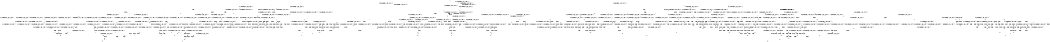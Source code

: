 digraph BCG {
size = "7, 10.5";
center = TRUE;
node [shape = circle];
0 [peripheries = 2];
0 -> 1 [label = "EX !0 !ATOMIC_EXCH_BRANCH (1, +1, TRUE, +0, 2, TRUE) !{0, 1, 2}"];
0 -> 2 [label = "EX !2 !ATOMIC_EXCH_BRANCH (1, +0, TRUE, +0, 1, TRUE) !{0, 1, 2}"];
0 -> 3 [label = "EX !1 !ATOMIC_EXCH_BRANCH (1, +0, FALSE, +0, 3, TRUE) !{0, 1, 2}"];
0 -> 4 [label = "EX !0 !ATOMIC_EXCH_BRANCH (1, +1, TRUE, +0, 2, TRUE) !{0, 1, 2}"];
1 -> 5 [label = "EX !2 !ATOMIC_EXCH_BRANCH (1, +0, TRUE, +0, 1, FALSE) !{0, 1, 2}"];
1 -> 6 [label = "EX !1 !ATOMIC_EXCH_BRANCH (1, +0, FALSE, +0, 3, FALSE) !{0, 1, 2}"];
1 -> 7 [label = "TERMINATE !0"];
2 -> 2 [label = "EX !2 !ATOMIC_EXCH_BRANCH (1, +0, TRUE, +0, 1, TRUE) !{0, 1, 2}"];
2 -> 8 [label = "EX !0 !ATOMIC_EXCH_BRANCH (1, +1, TRUE, +0, 2, TRUE) !{0, 1, 2}"];
2 -> 9 [label = "EX !1 !ATOMIC_EXCH_BRANCH (1, +0, FALSE, +0, 3, TRUE) !{0, 1, 2}"];
2 -> 10 [label = "EX !0 !ATOMIC_EXCH_BRANCH (1, +1, TRUE, +0, 2, TRUE) !{0, 1, 2}"];
3 -> 11 [label = "EX !0 !ATOMIC_EXCH_BRANCH (1, +1, TRUE, +0, 2, TRUE) !{0, 1, 2}"];
3 -> 12 [label = "EX !2 !ATOMIC_EXCH_BRANCH (1, +0, TRUE, +0, 1, TRUE) !{0, 1, 2}"];
3 -> 13 [label = "TERMINATE !1"];
3 -> 14 [label = "EX !0 !ATOMIC_EXCH_BRANCH (1, +1, TRUE, +0, 2, TRUE) !{0, 1, 2}"];
4 -> 15 [label = "EX !1 !ATOMIC_EXCH_BRANCH (1, +0, FALSE, +0, 3, FALSE) !{0, 1, 2}"];
4 -> 16 [label = "EX !2 !ATOMIC_EXCH_BRANCH (1, +0, TRUE, +0, 1, FALSE) !{0, 1, 2}"];
4 -> 17 [label = "EX !1 !ATOMIC_EXCH_BRANCH (1, +0, FALSE, +0, 3, FALSE) !{0, 1, 2}"];
4 -> 18 [label = "TERMINATE !0"];
5 -> 19 [label = "EX !1 !ATOMIC_EXCH_BRANCH (1, +0, FALSE, +0, 3, TRUE) !{0, 1, 2}"];
5 -> 20 [label = "TERMINATE !0"];
5 -> 21 [label = "TERMINATE !2"];
6 -> 22 [label = "EX !1 !ATOMIC_EXCH_BRANCH (1, +1, TRUE, +1, 1, TRUE) !{0, 1, 2}"];
6 -> 23 [label = "EX !2 !ATOMIC_EXCH_BRANCH (1, +0, TRUE, +0, 1, FALSE) !{0, 1, 2}"];
6 -> 24 [label = "TERMINATE !0"];
7 -> 25 [label = "EX !2 !ATOMIC_EXCH_BRANCH (1, +0, TRUE, +0, 1, FALSE) !{1, 2}"];
7 -> 26 [label = "EX !1 !ATOMIC_EXCH_BRANCH (1, +0, FALSE, +0, 3, FALSE) !{1, 2}"];
7 -> 27 [label = "EX !1 !ATOMIC_EXCH_BRANCH (1, +0, FALSE, +0, 3, FALSE) !{1, 2}"];
8 -> 5 [label = "EX !2 !ATOMIC_EXCH_BRANCH (1, +0, TRUE, +0, 1, FALSE) !{0, 1, 2}"];
8 -> 28 [label = "EX !1 !ATOMIC_EXCH_BRANCH (1, +0, FALSE, +0, 3, FALSE) !{0, 1, 2}"];
8 -> 29 [label = "TERMINATE !0"];
9 -> 12 [label = "EX !2 !ATOMIC_EXCH_BRANCH (1, +0, TRUE, +0, 1, TRUE) !{0, 1, 2}"];
9 -> 30 [label = "EX !0 !ATOMIC_EXCH_BRANCH (1, +1, TRUE, +0, 2, TRUE) !{0, 1, 2}"];
9 -> 31 [label = "TERMINATE !1"];
9 -> 32 [label = "EX !0 !ATOMIC_EXCH_BRANCH (1, +1, TRUE, +0, 2, TRUE) !{0, 1, 2}"];
10 -> 33 [label = "EX !1 !ATOMIC_EXCH_BRANCH (1, +0, FALSE, +0, 3, FALSE) !{0, 1, 2}"];
10 -> 16 [label = "EX !2 !ATOMIC_EXCH_BRANCH (1, +0, TRUE, +0, 1, FALSE) !{0, 1, 2}"];
10 -> 34 [label = "EX !1 !ATOMIC_EXCH_BRANCH (1, +0, FALSE, +0, 3, FALSE) !{0, 1, 2}"];
10 -> 35 [label = "TERMINATE !0"];
11 -> 36 [label = "EX !2 !ATOMIC_EXCH_BRANCH (1, +0, TRUE, +0, 1, FALSE) !{0, 1, 2}"];
11 -> 37 [label = "TERMINATE !0"];
11 -> 38 [label = "TERMINATE !1"];
12 -> 12 [label = "EX !2 !ATOMIC_EXCH_BRANCH (1, +0, TRUE, +0, 1, TRUE) !{0, 1, 2}"];
12 -> 30 [label = "EX !0 !ATOMIC_EXCH_BRANCH (1, +1, TRUE, +0, 2, TRUE) !{0, 1, 2}"];
12 -> 31 [label = "TERMINATE !1"];
12 -> 32 [label = "EX !0 !ATOMIC_EXCH_BRANCH (1, +1, TRUE, +0, 2, TRUE) !{0, 1, 2}"];
13 -> 39 [label = "EX !0 !ATOMIC_EXCH_BRANCH (1, +1, TRUE, +0, 2, TRUE) !{0, 2}"];
13 -> 40 [label = "EX !2 !ATOMIC_EXCH_BRANCH (1, +0, TRUE, +0, 1, TRUE) !{0, 2}"];
13 -> 41 [label = "EX !0 !ATOMIC_EXCH_BRANCH (1, +1, TRUE, +0, 2, TRUE) !{0, 2}"];
14 -> 42 [label = "EX !2 !ATOMIC_EXCH_BRANCH (1, +0, TRUE, +0, 1, FALSE) !{0, 1, 2}"];
14 -> 43 [label = "TERMINATE !0"];
14 -> 44 [label = "TERMINATE !1"];
15 -> 45 [label = "EX !2 !ATOMIC_EXCH_BRANCH (1, +0, TRUE, +0, 1, FALSE) !{0, 1, 2}"];
15 -> 46 [label = "EX !1 !ATOMIC_EXCH_BRANCH (1, +1, TRUE, +1, 1, TRUE) !{0, 1, 2}"];
15 -> 47 [label = "EX !2 !ATOMIC_EXCH_BRANCH (1, +0, TRUE, +0, 1, FALSE) !{0, 1, 2}"];
15 -> 48 [label = "TERMINATE !0"];
16 -> 49 [label = "EX !1 !ATOMIC_EXCH_BRANCH (1, +0, FALSE, +0, 3, TRUE) !{0, 1, 2}"];
16 -> 50 [label = "EX !1 !ATOMIC_EXCH_BRANCH (1, +0, FALSE, +0, 3, TRUE) !{0, 1, 2}"];
16 -> 51 [label = "TERMINATE !0"];
16 -> 52 [label = "TERMINATE !2"];
17 -> 46 [label = "EX !1 !ATOMIC_EXCH_BRANCH (1, +1, TRUE, +1, 1, TRUE) !{0, 1, 2}"];
17 -> 53 [label = "EX !1 !ATOMIC_EXCH_BRANCH (1, +1, TRUE, +1, 1, TRUE) !{0, 1, 2}"];
17 -> 54 [label = "EX !2 !ATOMIC_EXCH_BRANCH (1, +0, TRUE, +0, 1, FALSE) !{0, 1, 2}"];
17 -> 55 [label = "TERMINATE !0"];
18 -> 56 [label = "EX !2 !ATOMIC_EXCH_BRANCH (1, +0, TRUE, +0, 1, FALSE) !{1, 2}"];
18 -> 57 [label = "EX !1 !ATOMIC_EXCH_BRANCH (1, +0, FALSE, +0, 3, FALSE) !{1, 2}"];
19 -> 58 [label = "TERMINATE !0"];
19 -> 59 [label = "TERMINATE !2"];
19 -> 60 [label = "TERMINATE !1"];
20 -> 61 [label = "EX !1 !ATOMIC_EXCH_BRANCH (1, +0, FALSE, +0, 3, TRUE) !{1, 2}"];
20 -> 62 [label = "TERMINATE !2"];
20 -> 63 [label = "EX !1 !ATOMIC_EXCH_BRANCH (1, +0, FALSE, +0, 3, TRUE) !{1, 2}"];
21 -> 64 [label = "EX !1 !ATOMIC_EXCH_BRANCH (1, +0, FALSE, +0, 3, TRUE) !{0, 1}"];
21 -> 62 [label = "TERMINATE !0"];
22 -> 6 [label = "EX !1 !ATOMIC_EXCH_BRANCH (1, +0, FALSE, +0, 3, FALSE) !{0, 1, 2}"];
22 -> 65 [label = "EX !2 !ATOMIC_EXCH_BRANCH (1, +0, TRUE, +0, 1, FALSE) !{0, 1, 2}"];
22 -> 66 [label = "TERMINATE !0"];
23 -> 67 [label = "EX !1 !ATOMIC_EXCH_BRANCH (1, +1, TRUE, +1, 1, FALSE) !{0, 1, 2}"];
23 -> 68 [label = "TERMINATE !0"];
23 -> 69 [label = "TERMINATE !2"];
24 -> 70 [label = "EX !1 !ATOMIC_EXCH_BRANCH (1, +1, TRUE, +1, 1, TRUE) !{1, 2}"];
24 -> 71 [label = "EX !2 !ATOMIC_EXCH_BRANCH (1, +0, TRUE, +0, 1, FALSE) !{1, 2}"];
24 -> 72 [label = "EX !1 !ATOMIC_EXCH_BRANCH (1, +1, TRUE, +1, 1, TRUE) !{1, 2}"];
25 -> 61 [label = "EX !1 !ATOMIC_EXCH_BRANCH (1, +0, FALSE, +0, 3, TRUE) !{1, 2}"];
25 -> 62 [label = "TERMINATE !2"];
25 -> 63 [label = "EX !1 !ATOMIC_EXCH_BRANCH (1, +0, FALSE, +0, 3, TRUE) !{1, 2}"];
26 -> 70 [label = "EX !1 !ATOMIC_EXCH_BRANCH (1, +1, TRUE, +1, 1, TRUE) !{1, 2}"];
26 -> 71 [label = "EX !2 !ATOMIC_EXCH_BRANCH (1, +0, TRUE, +0, 1, FALSE) !{1, 2}"];
26 -> 72 [label = "EX !1 !ATOMIC_EXCH_BRANCH (1, +1, TRUE, +1, 1, TRUE) !{1, 2}"];
27 -> 73 [label = "EX !2 !ATOMIC_EXCH_BRANCH (1, +0, TRUE, +0, 1, FALSE) !{1, 2}"];
27 -> 72 [label = "EX !1 !ATOMIC_EXCH_BRANCH (1, +1, TRUE, +1, 1, TRUE) !{1, 2}"];
27 -> 74 [label = "EX !2 !ATOMIC_EXCH_BRANCH (1, +0, TRUE, +0, 1, FALSE) !{1, 2}"];
28 -> 75 [label = "EX !1 !ATOMIC_EXCH_BRANCH (1, +1, TRUE, +1, 1, TRUE) !{0, 1, 2}"];
28 -> 23 [label = "EX !2 !ATOMIC_EXCH_BRANCH (1, +0, TRUE, +0, 1, FALSE) !{0, 1, 2}"];
28 -> 76 [label = "TERMINATE !0"];
29 -> 25 [label = "EX !2 !ATOMIC_EXCH_BRANCH (1, +0, TRUE, +0, 1, FALSE) !{1, 2}"];
29 -> 77 [label = "EX !1 !ATOMIC_EXCH_BRANCH (1, +0, FALSE, +0, 3, FALSE) !{1, 2}"];
29 -> 78 [label = "EX !1 !ATOMIC_EXCH_BRANCH (1, +0, FALSE, +0, 3, FALSE) !{1, 2}"];
30 -> 36 [label = "EX !2 !ATOMIC_EXCH_BRANCH (1, +0, TRUE, +0, 1, FALSE) !{0, 1, 2}"];
30 -> 79 [label = "TERMINATE !0"];
30 -> 80 [label = "TERMINATE !1"];
31 -> 40 [label = "EX !2 !ATOMIC_EXCH_BRANCH (1, +0, TRUE, +0, 1, TRUE) !{0, 2}"];
31 -> 81 [label = "EX !0 !ATOMIC_EXCH_BRANCH (1, +1, TRUE, +0, 2, TRUE) !{0, 2}"];
31 -> 82 [label = "EX !0 !ATOMIC_EXCH_BRANCH (1, +1, TRUE, +0, 2, TRUE) !{0, 2}"];
32 -> 42 [label = "EX !2 !ATOMIC_EXCH_BRANCH (1, +0, TRUE, +0, 1, FALSE) !{0, 1, 2}"];
32 -> 83 [label = "TERMINATE !0"];
32 -> 84 [label = "TERMINATE !1"];
33 -> 45 [label = "EX !2 !ATOMIC_EXCH_BRANCH (1, +0, TRUE, +0, 1, FALSE) !{0, 1, 2}"];
33 -> 85 [label = "EX !1 !ATOMIC_EXCH_BRANCH (1, +1, TRUE, +1, 1, TRUE) !{0, 1, 2}"];
33 -> 47 [label = "EX !2 !ATOMIC_EXCH_BRANCH (1, +0, TRUE, +0, 1, FALSE) !{0, 1, 2}"];
33 -> 86 [label = "TERMINATE !0"];
34 -> 85 [label = "EX !1 !ATOMIC_EXCH_BRANCH (1, +1, TRUE, +1, 1, TRUE) !{0, 1, 2}"];
34 -> 87 [label = "EX !1 !ATOMIC_EXCH_BRANCH (1, +1, TRUE, +1, 1, TRUE) !{0, 1, 2}"];
34 -> 54 [label = "EX !2 !ATOMIC_EXCH_BRANCH (1, +0, TRUE, +0, 1, FALSE) !{0, 1, 2}"];
34 -> 88 [label = "TERMINATE !0"];
35 -> 56 [label = "EX !2 !ATOMIC_EXCH_BRANCH (1, +0, TRUE, +0, 1, FALSE) !{1, 2}"];
35 -> 89 [label = "EX !1 !ATOMIC_EXCH_BRANCH (1, +0, FALSE, +0, 3, FALSE) !{1, 2}"];
36 -> 58 [label = "TERMINATE !0"];
36 -> 59 [label = "TERMINATE !2"];
36 -> 60 [label = "TERMINATE !1"];
37 -> 90 [label = "EX !2 !ATOMIC_EXCH_BRANCH (1, +0, TRUE, +0, 1, FALSE) !{1, 2}"];
37 -> 91 [label = "TERMINATE !1"];
38 -> 92 [label = "EX !2 !ATOMIC_EXCH_BRANCH (1, +0, TRUE, +0, 1, FALSE) !{0, 2}"];
38 -> 91 [label = "TERMINATE !0"];
39 -> 92 [label = "EX !2 !ATOMIC_EXCH_BRANCH (1, +0, TRUE, +0, 1, FALSE) !{0, 2}"];
39 -> 91 [label = "TERMINATE !0"];
40 -> 40 [label = "EX !2 !ATOMIC_EXCH_BRANCH (1, +0, TRUE, +0, 1, TRUE) !{0, 2}"];
40 -> 81 [label = "EX !0 !ATOMIC_EXCH_BRANCH (1, +1, TRUE, +0, 2, TRUE) !{0, 2}"];
40 -> 82 [label = "EX !0 !ATOMIC_EXCH_BRANCH (1, +1, TRUE, +0, 2, TRUE) !{0, 2}"];
41 -> 93 [label = "EX !2 !ATOMIC_EXCH_BRANCH (1, +0, TRUE, +0, 1, FALSE) !{0, 2}"];
41 -> 94 [label = "EX !2 !ATOMIC_EXCH_BRANCH (1, +0, TRUE, +0, 1, FALSE) !{0, 2}"];
41 -> 95 [label = "TERMINATE !0"];
42 -> 96 [label = "TERMINATE !0"];
42 -> 97 [label = "TERMINATE !2"];
42 -> 98 [label = "TERMINATE !1"];
43 -> 99 [label = "EX !2 !ATOMIC_EXCH_BRANCH (1, +0, TRUE, +0, 1, FALSE) !{1, 2}"];
43 -> 100 [label = "TERMINATE !1"];
44 -> 101 [label = "EX !2 !ATOMIC_EXCH_BRANCH (1, +0, TRUE, +0, 1, FALSE) !{0, 2}"];
44 -> 100 [label = "TERMINATE !0"];
45 -> 102 [label = "EX !1 !ATOMIC_EXCH_BRANCH (1, +1, TRUE, +1, 1, FALSE) !{0, 1, 2}"];
45 -> 103 [label = "TERMINATE !0"];
45 -> 104 [label = "TERMINATE !2"];
46 -> 105 [label = "EX !2 !ATOMIC_EXCH_BRANCH (1, +0, TRUE, +0, 1, FALSE) !{0, 1, 2}"];
46 -> 15 [label = "EX !1 !ATOMIC_EXCH_BRANCH (1, +0, FALSE, +0, 3, FALSE) !{0, 1, 2}"];
46 -> 106 [label = "EX !2 !ATOMIC_EXCH_BRANCH (1, +0, TRUE, +0, 1, FALSE) !{0, 1, 2}"];
46 -> 107 [label = "TERMINATE !0"];
47 -> 108 [label = "EX !1 !ATOMIC_EXCH_BRANCH (1, +1, TRUE, +1, 1, FALSE) !{0, 1, 2}"];
47 -> 109 [label = "TERMINATE !0"];
47 -> 110 [label = "TERMINATE !2"];
48 -> 111 [label = "EX !1 !ATOMIC_EXCH_BRANCH (1, +1, TRUE, +1, 1, TRUE) !{1, 2}"];
48 -> 112 [label = "EX !2 !ATOMIC_EXCH_BRANCH (1, +0, TRUE, +0, 1, FALSE) !{1, 2}"];
49 -> 113 [label = "TERMINATE !0"];
49 -> 114 [label = "TERMINATE !2"];
49 -> 115 [label = "TERMINATE !1"];
50 -> 96 [label = "TERMINATE !0"];
50 -> 97 [label = "TERMINATE !2"];
50 -> 98 [label = "TERMINATE !1"];
51 -> 116 [label = "EX !1 !ATOMIC_EXCH_BRANCH (1, +0, FALSE, +0, 3, TRUE) !{1, 2}"];
51 -> 117 [label = "TERMINATE !2"];
52 -> 118 [label = "EX !1 !ATOMIC_EXCH_BRANCH (1, +0, FALSE, +0, 3, TRUE) !{0, 1}"];
52 -> 117 [label = "TERMINATE !0"];
53 -> 15 [label = "EX !1 !ATOMIC_EXCH_BRANCH (1, +0, FALSE, +0, 3, FALSE) !{0, 1, 2}"];
53 -> 17 [label = "EX !1 !ATOMIC_EXCH_BRANCH (1, +0, FALSE, +0, 3, FALSE) !{0, 1, 2}"];
53 -> 119 [label = "EX !2 !ATOMIC_EXCH_BRANCH (1, +0, TRUE, +0, 1, FALSE) !{0, 1, 2}"];
53 -> 120 [label = "TERMINATE !0"];
54 -> 108 [label = "EX !1 !ATOMIC_EXCH_BRANCH (1, +1, TRUE, +1, 1, FALSE) !{0, 1, 2}"];
54 -> 121 [label = "EX !1 !ATOMIC_EXCH_BRANCH (1, +1, TRUE, +1, 1, FALSE) !{0, 1, 2}"];
54 -> 122 [label = "TERMINATE !0"];
54 -> 123 [label = "TERMINATE !2"];
55 -> 124 [label = "EX !1 !ATOMIC_EXCH_BRANCH (1, +1, TRUE, +1, 1, TRUE) !{1, 2}"];
55 -> 125 [label = "EX !2 !ATOMIC_EXCH_BRANCH (1, +0, TRUE, +0, 1, FALSE) !{1, 2}"];
56 -> 116 [label = "EX !1 !ATOMIC_EXCH_BRANCH (1, +0, FALSE, +0, 3, TRUE) !{1, 2}"];
56 -> 117 [label = "TERMINATE !2"];
57 -> 124 [label = "EX !1 !ATOMIC_EXCH_BRANCH (1, +1, TRUE, +1, 1, TRUE) !{1, 2}"];
57 -> 125 [label = "EX !2 !ATOMIC_EXCH_BRANCH (1, +0, TRUE, +0, 1, FALSE) !{1, 2}"];
58 -> 126 [label = "TERMINATE !2"];
58 -> 127 [label = "TERMINATE !1"];
59 -> 126 [label = "TERMINATE !0"];
59 -> 128 [label = "TERMINATE !1"];
60 -> 127 [label = "TERMINATE !0"];
60 -> 128 [label = "TERMINATE !2"];
61 -> 126 [label = "TERMINATE !2"];
61 -> 127 [label = "TERMINATE !1"];
62 -> 129 [label = "EX !1 !ATOMIC_EXCH_BRANCH (1, +0, FALSE, +0, 3, TRUE) !{1}"];
62 -> 130 [label = "EX !1 !ATOMIC_EXCH_BRANCH (1, +0, FALSE, +0, 3, TRUE) !{1}"];
63 -> 131 [label = "TERMINATE !2"];
63 -> 132 [label = "TERMINATE !1"];
64 -> 126 [label = "TERMINATE !0"];
64 -> 128 [label = "TERMINATE !1"];
65 -> 19 [label = "EX !1 !ATOMIC_EXCH_BRANCH (1, +0, FALSE, +0, 3, TRUE) !{0, 1, 2}"];
65 -> 133 [label = "TERMINATE !0"];
65 -> 134 [label = "TERMINATE !2"];
66 -> 26 [label = "EX !1 !ATOMIC_EXCH_BRANCH (1, +0, FALSE, +0, 3, FALSE) !{1, 2}"];
66 -> 135 [label = "EX !2 !ATOMIC_EXCH_BRANCH (1, +0, TRUE, +0, 1, FALSE) !{1, 2}"];
66 -> 27 [label = "EX !1 !ATOMIC_EXCH_BRANCH (1, +0, FALSE, +0, 3, FALSE) !{1, 2}"];
67 -> 136 [label = "TERMINATE !0"];
67 -> 137 [label = "TERMINATE !2"];
67 -> 138 [label = "TERMINATE !1"];
68 -> 139 [label = "EX !1 !ATOMIC_EXCH_BRANCH (1, +1, TRUE, +1, 1, FALSE) !{1, 2}"];
68 -> 140 [label = "TERMINATE !2"];
68 -> 141 [label = "EX !1 !ATOMIC_EXCH_BRANCH (1, +1, TRUE, +1, 1, FALSE) !{1, 2}"];
69 -> 142 [label = "EX !1 !ATOMIC_EXCH_BRANCH (1, +1, TRUE, +1, 1, FALSE) !{0, 1}"];
69 -> 140 [label = "TERMINATE !0"];
70 -> 26 [label = "EX !1 !ATOMIC_EXCH_BRANCH (1, +0, FALSE, +0, 3, FALSE) !{1, 2}"];
70 -> 135 [label = "EX !2 !ATOMIC_EXCH_BRANCH (1, +0, TRUE, +0, 1, FALSE) !{1, 2}"];
70 -> 27 [label = "EX !1 !ATOMIC_EXCH_BRANCH (1, +0, FALSE, +0, 3, FALSE) !{1, 2}"];
71 -> 139 [label = "EX !1 !ATOMIC_EXCH_BRANCH (1, +1, TRUE, +1, 1, FALSE) !{1, 2}"];
71 -> 140 [label = "TERMINATE !2"];
71 -> 141 [label = "EX !1 !ATOMIC_EXCH_BRANCH (1, +1, TRUE, +1, 1, FALSE) !{1, 2}"];
72 -> 143 [label = "EX !2 !ATOMIC_EXCH_BRANCH (1, +0, TRUE, +0, 1, FALSE) !{1, 2}"];
72 -> 27 [label = "EX !1 !ATOMIC_EXCH_BRANCH (1, +0, FALSE, +0, 3, FALSE) !{1, 2}"];
72 -> 144 [label = "EX !2 !ATOMIC_EXCH_BRANCH (1, +0, TRUE, +0, 1, FALSE) !{1, 2}"];
73 -> 145 [label = "EX !1 !ATOMIC_EXCH_BRANCH (1, +1, TRUE, +1, 1, FALSE) !{1, 2}"];
73 -> 146 [label = "TERMINATE !2"];
73 -> 141 [label = "EX !1 !ATOMIC_EXCH_BRANCH (1, +1, TRUE, +1, 1, FALSE) !{1, 2}"];
74 -> 141 [label = "EX !1 !ATOMIC_EXCH_BRANCH (1, +1, TRUE, +1, 1, FALSE) !{1, 2}"];
74 -> 147 [label = "TERMINATE !2"];
75 -> 28 [label = "EX !1 !ATOMIC_EXCH_BRANCH (1, +0, FALSE, +0, 3, FALSE) !{0, 1, 2}"];
75 -> 65 [label = "EX !2 !ATOMIC_EXCH_BRANCH (1, +0, TRUE, +0, 1, FALSE) !{0, 1, 2}"];
75 -> 148 [label = "TERMINATE !0"];
76 -> 149 [label = "EX !1 !ATOMIC_EXCH_BRANCH (1, +1, TRUE, +1, 1, TRUE) !{1, 2}"];
76 -> 71 [label = "EX !2 !ATOMIC_EXCH_BRANCH (1, +0, TRUE, +0, 1, FALSE) !{1, 2}"];
76 -> 150 [label = "EX !1 !ATOMIC_EXCH_BRANCH (1, +1, TRUE, +1, 1, TRUE) !{1, 2}"];
77 -> 149 [label = "EX !1 !ATOMIC_EXCH_BRANCH (1, +1, TRUE, +1, 1, TRUE) !{1, 2}"];
77 -> 71 [label = "EX !2 !ATOMIC_EXCH_BRANCH (1, +0, TRUE, +0, 1, FALSE) !{1, 2}"];
77 -> 150 [label = "EX !1 !ATOMIC_EXCH_BRANCH (1, +1, TRUE, +1, 1, TRUE) !{1, 2}"];
78 -> 73 [label = "EX !2 !ATOMIC_EXCH_BRANCH (1, +0, TRUE, +0, 1, FALSE) !{1, 2}"];
78 -> 150 [label = "EX !1 !ATOMIC_EXCH_BRANCH (1, +1, TRUE, +1, 1, TRUE) !{1, 2}"];
78 -> 74 [label = "EX !2 !ATOMIC_EXCH_BRANCH (1, +0, TRUE, +0, 1, FALSE) !{1, 2}"];
79 -> 90 [label = "EX !2 !ATOMIC_EXCH_BRANCH (1, +0, TRUE, +0, 1, FALSE) !{1, 2}"];
79 -> 151 [label = "TERMINATE !1"];
80 -> 92 [label = "EX !2 !ATOMIC_EXCH_BRANCH (1, +0, TRUE, +0, 1, FALSE) !{0, 2}"];
80 -> 151 [label = "TERMINATE !0"];
81 -> 92 [label = "EX !2 !ATOMIC_EXCH_BRANCH (1, +0, TRUE, +0, 1, FALSE) !{0, 2}"];
81 -> 151 [label = "TERMINATE !0"];
82 -> 93 [label = "EX !2 !ATOMIC_EXCH_BRANCH (1, +0, TRUE, +0, 1, FALSE) !{0, 2}"];
82 -> 94 [label = "EX !2 !ATOMIC_EXCH_BRANCH (1, +0, TRUE, +0, 1, FALSE) !{0, 2}"];
82 -> 152 [label = "TERMINATE !0"];
83 -> 99 [label = "EX !2 !ATOMIC_EXCH_BRANCH (1, +0, TRUE, +0, 1, FALSE) !{1, 2}"];
83 -> 153 [label = "TERMINATE !1"];
84 -> 101 [label = "EX !2 !ATOMIC_EXCH_BRANCH (1, +0, TRUE, +0, 1, FALSE) !{0, 2}"];
84 -> 153 [label = "TERMINATE !0"];
85 -> 105 [label = "EX !2 !ATOMIC_EXCH_BRANCH (1, +0, TRUE, +0, 1, FALSE) !{0, 1, 2}"];
85 -> 33 [label = "EX !1 !ATOMIC_EXCH_BRANCH (1, +0, FALSE, +0, 3, FALSE) !{0, 1, 2}"];
85 -> 106 [label = "EX !2 !ATOMIC_EXCH_BRANCH (1, +0, TRUE, +0, 1, FALSE) !{0, 1, 2}"];
85 -> 154 [label = "TERMINATE !0"];
86 -> 155 [label = "EX !1 !ATOMIC_EXCH_BRANCH (1, +1, TRUE, +1, 1, TRUE) !{1, 2}"];
86 -> 112 [label = "EX !2 !ATOMIC_EXCH_BRANCH (1, +0, TRUE, +0, 1, FALSE) !{1, 2}"];
87 -> 33 [label = "EX !1 !ATOMIC_EXCH_BRANCH (1, +0, FALSE, +0, 3, FALSE) !{0, 1, 2}"];
87 -> 34 [label = "EX !1 !ATOMIC_EXCH_BRANCH (1, +0, FALSE, +0, 3, FALSE) !{0, 1, 2}"];
87 -> 119 [label = "EX !2 !ATOMIC_EXCH_BRANCH (1, +0, TRUE, +0, 1, FALSE) !{0, 1, 2}"];
87 -> 156 [label = "TERMINATE !0"];
88 -> 157 [label = "EX !1 !ATOMIC_EXCH_BRANCH (1, +1, TRUE, +1, 1, TRUE) !{1, 2}"];
88 -> 125 [label = "EX !2 !ATOMIC_EXCH_BRANCH (1, +0, TRUE, +0, 1, FALSE) !{1, 2}"];
89 -> 157 [label = "EX !1 !ATOMIC_EXCH_BRANCH (1, +1, TRUE, +1, 1, TRUE) !{1, 2}"];
89 -> 125 [label = "EX !2 !ATOMIC_EXCH_BRANCH (1, +0, TRUE, +0, 1, FALSE) !{1, 2}"];
90 -> 126 [label = "TERMINATE !2"];
90 -> 127 [label = "TERMINATE !1"];
91 -> 158 [label = "EX !2 !ATOMIC_EXCH_BRANCH (1, +0, TRUE, +0, 1, FALSE) !{2}"];
91 -> 159 [label = "EX !2 !ATOMIC_EXCH_BRANCH (1, +0, TRUE, +0, 1, FALSE) !{2}"];
92 -> 127 [label = "TERMINATE !0"];
92 -> 128 [label = "TERMINATE !2"];
93 -> 160 [label = "TERMINATE !0"];
93 -> 161 [label = "TERMINATE !2"];
94 -> 162 [label = "TERMINATE !0"];
94 -> 163 [label = "TERMINATE !2"];
95 -> 164 [label = "EX !2 !ATOMIC_EXCH_BRANCH (1, +0, TRUE, +0, 1, FALSE) !{2}"];
96 -> 165 [label = "TERMINATE !2"];
96 -> 166 [label = "TERMINATE !1"];
97 -> 165 [label = "TERMINATE !0"];
97 -> 167 [label = "TERMINATE !1"];
98 -> 166 [label = "TERMINATE !0"];
98 -> 167 [label = "TERMINATE !2"];
99 -> 165 [label = "TERMINATE !2"];
99 -> 166 [label = "TERMINATE !1"];
100 -> 168 [label = "EX !2 !ATOMIC_EXCH_BRANCH (1, +0, TRUE, +0, 1, FALSE) !{2}"];
101 -> 166 [label = "TERMINATE !0"];
101 -> 167 [label = "TERMINATE !2"];
102 -> 169 [label = "TERMINATE !0"];
102 -> 170 [label = "TERMINATE !2"];
102 -> 171 [label = "TERMINATE !1"];
103 -> 172 [label = "EX !1 !ATOMIC_EXCH_BRANCH (1, +1, TRUE, +1, 1, FALSE) !{1, 2}"];
103 -> 173 [label = "TERMINATE !2"];
104 -> 174 [label = "EX !1 !ATOMIC_EXCH_BRANCH (1, +1, TRUE, +1, 1, FALSE) !{0, 1}"];
104 -> 173 [label = "TERMINATE !0"];
105 -> 175 [label = "EX !1 !ATOMIC_EXCH_BRANCH (1, +0, FALSE, +0, 3, TRUE) !{0, 1, 2}"];
105 -> 176 [label = "TERMINATE !0"];
105 -> 177 [label = "TERMINATE !2"];
106 -> 49 [label = "EX !1 !ATOMIC_EXCH_BRANCH (1, +0, FALSE, +0, 3, TRUE) !{0, 1, 2}"];
106 -> 178 [label = "TERMINATE !0"];
106 -> 179 [label = "TERMINATE !2"];
107 -> 180 [label = "EX !1 !ATOMIC_EXCH_BRANCH (1, +0, FALSE, +0, 3, FALSE) !{1, 2}"];
107 -> 181 [label = "EX !2 !ATOMIC_EXCH_BRANCH (1, +0, TRUE, +0, 1, FALSE) !{1, 2}"];
108 -> 182 [label = "TERMINATE !0"];
108 -> 183 [label = "TERMINATE !2"];
108 -> 184 [label = "TERMINATE !1"];
109 -> 185 [label = "EX !1 !ATOMIC_EXCH_BRANCH (1, +1, TRUE, +1, 1, FALSE) !{1, 2}"];
109 -> 186 [label = "TERMINATE !2"];
110 -> 187 [label = "EX !1 !ATOMIC_EXCH_BRANCH (1, +1, TRUE, +1, 1, FALSE) !{0, 1}"];
110 -> 186 [label = "TERMINATE !0"];
111 -> 180 [label = "EX !1 !ATOMIC_EXCH_BRANCH (1, +0, FALSE, +0, 3, FALSE) !{1, 2}"];
111 -> 181 [label = "EX !2 !ATOMIC_EXCH_BRANCH (1, +0, TRUE, +0, 1, FALSE) !{1, 2}"];
112 -> 185 [label = "EX !1 !ATOMIC_EXCH_BRANCH (1, +1, TRUE, +1, 1, FALSE) !{1, 2}"];
112 -> 186 [label = "TERMINATE !2"];
113 -> 188 [label = "TERMINATE !2"];
113 -> 189 [label = "TERMINATE !1"];
114 -> 188 [label = "TERMINATE !0"];
114 -> 190 [label = "TERMINATE !1"];
115 -> 189 [label = "TERMINATE !0"];
115 -> 190 [label = "TERMINATE !2"];
116 -> 165 [label = "TERMINATE !2"];
116 -> 166 [label = "TERMINATE !1"];
117 -> 191 [label = "EX !1 !ATOMIC_EXCH_BRANCH (1, +0, FALSE, +0, 3, TRUE) !{1}"];
118 -> 165 [label = "TERMINATE !0"];
118 -> 167 [label = "TERMINATE !1"];
119 -> 49 [label = "EX !1 !ATOMIC_EXCH_BRANCH (1, +0, FALSE, +0, 3, TRUE) !{0, 1, 2}"];
119 -> 50 [label = "EX !1 !ATOMIC_EXCH_BRANCH (1, +0, FALSE, +0, 3, TRUE) !{0, 1, 2}"];
119 -> 192 [label = "TERMINATE !0"];
119 -> 193 [label = "TERMINATE !2"];
120 -> 57 [label = "EX !1 !ATOMIC_EXCH_BRANCH (1, +0, FALSE, +0, 3, FALSE) !{1, 2}"];
120 -> 194 [label = "EX !2 !ATOMIC_EXCH_BRANCH (1, +0, TRUE, +0, 1, FALSE) !{1, 2}"];
121 -> 195 [label = "TERMINATE !0"];
121 -> 196 [label = "TERMINATE !2"];
121 -> 197 [label = "TERMINATE !1"];
122 -> 198 [label = "EX !1 !ATOMIC_EXCH_BRANCH (1, +1, TRUE, +1, 1, FALSE) !{1, 2}"];
122 -> 199 [label = "TERMINATE !2"];
123 -> 200 [label = "EX !1 !ATOMIC_EXCH_BRANCH (1, +1, TRUE, +1, 1, FALSE) !{0, 1}"];
123 -> 199 [label = "TERMINATE !0"];
124 -> 57 [label = "EX !1 !ATOMIC_EXCH_BRANCH (1, +0, FALSE, +0, 3, FALSE) !{1, 2}"];
124 -> 194 [label = "EX !2 !ATOMIC_EXCH_BRANCH (1, +0, TRUE, +0, 1, FALSE) !{1, 2}"];
125 -> 198 [label = "EX !1 !ATOMIC_EXCH_BRANCH (1, +1, TRUE, +1, 1, FALSE) !{1, 2}"];
125 -> 199 [label = "TERMINATE !2"];
126 -> 201 [label = "TERMINATE !1"];
127 -> 201 [label = "TERMINATE !2"];
128 -> 201 [label = "TERMINATE !0"];
129 -> 201 [label = "TERMINATE !1"];
130 -> 202 [label = "TERMINATE !1"];
131 -> 203 [label = "TERMINATE !1"];
132 -> 203 [label = "TERMINATE !2"];
133 -> 61 [label = "EX !1 !ATOMIC_EXCH_BRANCH (1, +0, FALSE, +0, 3, TRUE) !{1, 2}"];
133 -> 204 [label = "TERMINATE !2"];
133 -> 63 [label = "EX !1 !ATOMIC_EXCH_BRANCH (1, +0, FALSE, +0, 3, TRUE) !{1, 2}"];
134 -> 64 [label = "EX !1 !ATOMIC_EXCH_BRANCH (1, +0, FALSE, +0, 3, TRUE) !{0, 1}"];
134 -> 204 [label = "TERMINATE !0"];
135 -> 61 [label = "EX !1 !ATOMIC_EXCH_BRANCH (1, +0, FALSE, +0, 3, TRUE) !{1, 2}"];
135 -> 204 [label = "TERMINATE !2"];
135 -> 63 [label = "EX !1 !ATOMIC_EXCH_BRANCH (1, +0, FALSE, +0, 3, TRUE) !{1, 2}"];
136 -> 205 [label = "TERMINATE !2"];
136 -> 206 [label = "TERMINATE !1"];
137 -> 205 [label = "TERMINATE !0"];
137 -> 207 [label = "TERMINATE !1"];
138 -> 206 [label = "TERMINATE !0"];
138 -> 207 [label = "TERMINATE !2"];
139 -> 205 [label = "TERMINATE !2"];
139 -> 206 [label = "TERMINATE !1"];
140 -> 208 [label = "EX !1 !ATOMIC_EXCH_BRANCH (1, +1, TRUE, +1, 1, FALSE) !{1}"];
140 -> 209 [label = "EX !1 !ATOMIC_EXCH_BRANCH (1, +1, TRUE, +1, 1, FALSE) !{1}"];
141 -> 210 [label = "TERMINATE !2"];
141 -> 211 [label = "TERMINATE !1"];
142 -> 205 [label = "TERMINATE !0"];
142 -> 207 [label = "TERMINATE !1"];
143 -> 212 [label = "EX !1 !ATOMIC_EXCH_BRANCH (1, +0, FALSE, +0, 3, TRUE) !{1, 2}"];
143 -> 213 [label = "TERMINATE !2"];
143 -> 63 [label = "EX !1 !ATOMIC_EXCH_BRANCH (1, +0, FALSE, +0, 3, TRUE) !{1, 2}"];
144 -> 63 [label = "EX !1 !ATOMIC_EXCH_BRANCH (1, +0, FALSE, +0, 3, TRUE) !{1, 2}"];
144 -> 214 [label = "TERMINATE !2"];
145 -> 215 [label = "TERMINATE !2"];
145 -> 216 [label = "TERMINATE !1"];
146 -> 217 [label = "EX !1 !ATOMIC_EXCH_BRANCH (1, +1, TRUE, +1, 1, FALSE) !{1}"];
147 -> 218 [label = "EX !1 !ATOMIC_EXCH_BRANCH (1, +1, TRUE, +1, 1, FALSE) !{1}"];
148 -> 77 [label = "EX !1 !ATOMIC_EXCH_BRANCH (1, +0, FALSE, +0, 3, FALSE) !{1, 2}"];
148 -> 135 [label = "EX !2 !ATOMIC_EXCH_BRANCH (1, +0, TRUE, +0, 1, FALSE) !{1, 2}"];
148 -> 78 [label = "EX !1 !ATOMIC_EXCH_BRANCH (1, +0, FALSE, +0, 3, FALSE) !{1, 2}"];
149 -> 77 [label = "EX !1 !ATOMIC_EXCH_BRANCH (1, +0, FALSE, +0, 3, FALSE) !{1, 2}"];
149 -> 135 [label = "EX !2 !ATOMIC_EXCH_BRANCH (1, +0, TRUE, +0, 1, FALSE) !{1, 2}"];
149 -> 78 [label = "EX !1 !ATOMIC_EXCH_BRANCH (1, +0, FALSE, +0, 3, FALSE) !{1, 2}"];
150 -> 143 [label = "EX !2 !ATOMIC_EXCH_BRANCH (1, +0, TRUE, +0, 1, FALSE) !{1, 2}"];
150 -> 78 [label = "EX !1 !ATOMIC_EXCH_BRANCH (1, +0, FALSE, +0, 3, FALSE) !{1, 2}"];
150 -> 144 [label = "EX !2 !ATOMIC_EXCH_BRANCH (1, +0, TRUE, +0, 1, FALSE) !{1, 2}"];
151 -> 158 [label = "EX !2 !ATOMIC_EXCH_BRANCH (1, +0, TRUE, +0, 1, FALSE) !{2}"];
151 -> 159 [label = "EX !2 !ATOMIC_EXCH_BRANCH (1, +0, TRUE, +0, 1, FALSE) !{2}"];
152 -> 164 [label = "EX !2 !ATOMIC_EXCH_BRANCH (1, +0, TRUE, +0, 1, FALSE) !{2}"];
153 -> 168 [label = "EX !2 !ATOMIC_EXCH_BRANCH (1, +0, TRUE, +0, 1, FALSE) !{2}"];
154 -> 219 [label = "EX !1 !ATOMIC_EXCH_BRANCH (1, +0, FALSE, +0, 3, FALSE) !{1, 2}"];
154 -> 181 [label = "EX !2 !ATOMIC_EXCH_BRANCH (1, +0, TRUE, +0, 1, FALSE) !{1, 2}"];
155 -> 219 [label = "EX !1 !ATOMIC_EXCH_BRANCH (1, +0, FALSE, +0, 3, FALSE) !{1, 2}"];
155 -> 181 [label = "EX !2 !ATOMIC_EXCH_BRANCH (1, +0, TRUE, +0, 1, FALSE) !{1, 2}"];
156 -> 89 [label = "EX !1 !ATOMIC_EXCH_BRANCH (1, +0, FALSE, +0, 3, FALSE) !{1, 2}"];
156 -> 194 [label = "EX !2 !ATOMIC_EXCH_BRANCH (1, +0, TRUE, +0, 1, FALSE) !{1, 2}"];
157 -> 89 [label = "EX !1 !ATOMIC_EXCH_BRANCH (1, +0, FALSE, +0, 3, FALSE) !{1, 2}"];
157 -> 194 [label = "EX !2 !ATOMIC_EXCH_BRANCH (1, +0, TRUE, +0, 1, FALSE) !{1, 2}"];
158 -> 201 [label = "TERMINATE !2"];
159 -> 220 [label = "TERMINATE !2"];
160 -> 221 [label = "TERMINATE !2"];
161 -> 221 [label = "TERMINATE !0"];
162 -> 222 [label = "TERMINATE !2"];
163 -> 222 [label = "TERMINATE !0"];
164 -> 222 [label = "TERMINATE !2"];
165 -> 223 [label = "TERMINATE !1"];
166 -> 223 [label = "TERMINATE !2"];
167 -> 223 [label = "TERMINATE !0"];
168 -> 223 [label = "TERMINATE !2"];
169 -> 224 [label = "TERMINATE !2"];
169 -> 225 [label = "TERMINATE !1"];
170 -> 224 [label = "TERMINATE !0"];
170 -> 226 [label = "TERMINATE !1"];
171 -> 225 [label = "TERMINATE !0"];
171 -> 226 [label = "TERMINATE !2"];
172 -> 224 [label = "TERMINATE !2"];
172 -> 225 [label = "TERMINATE !1"];
173 -> 227 [label = "EX !1 !ATOMIC_EXCH_BRANCH (1, +1, TRUE, +1, 1, FALSE) !{1}"];
174 -> 224 [label = "TERMINATE !0"];
174 -> 226 [label = "TERMINATE !1"];
175 -> 228 [label = "TERMINATE !0"];
175 -> 229 [label = "TERMINATE !2"];
175 -> 230 [label = "TERMINATE !1"];
176 -> 231 [label = "EX !1 !ATOMIC_EXCH_BRANCH (1, +0, FALSE, +0, 3, TRUE) !{1, 2}"];
176 -> 232 [label = "TERMINATE !2"];
177 -> 233 [label = "EX !1 !ATOMIC_EXCH_BRANCH (1, +0, FALSE, +0, 3, TRUE) !{0, 1}"];
177 -> 232 [label = "TERMINATE !0"];
178 -> 234 [label = "EX !1 !ATOMIC_EXCH_BRANCH (1, +0, FALSE, +0, 3, TRUE) !{1, 2}"];
178 -> 235 [label = "TERMINATE !2"];
179 -> 236 [label = "EX !1 !ATOMIC_EXCH_BRANCH (1, +0, FALSE, +0, 3, TRUE) !{0, 1}"];
179 -> 235 [label = "TERMINATE !0"];
180 -> 111 [label = "EX !1 !ATOMIC_EXCH_BRANCH (1, +1, TRUE, +1, 1, TRUE) !{1, 2}"];
180 -> 112 [label = "EX !2 !ATOMIC_EXCH_BRANCH (1, +0, TRUE, +0, 1, FALSE) !{1, 2}"];
181 -> 234 [label = "EX !1 !ATOMIC_EXCH_BRANCH (1, +0, FALSE, +0, 3, TRUE) !{1, 2}"];
181 -> 235 [label = "TERMINATE !2"];
182 -> 237 [label = "TERMINATE !2"];
182 -> 238 [label = "TERMINATE !1"];
183 -> 237 [label = "TERMINATE !0"];
183 -> 239 [label = "TERMINATE !1"];
184 -> 238 [label = "TERMINATE !0"];
184 -> 239 [label = "TERMINATE !2"];
185 -> 237 [label = "TERMINATE !2"];
185 -> 238 [label = "TERMINATE !1"];
186 -> 240 [label = "EX !1 !ATOMIC_EXCH_BRANCH (1, +1, TRUE, +1, 1, FALSE) !{1}"];
187 -> 237 [label = "TERMINATE !0"];
187 -> 239 [label = "TERMINATE !1"];
188 -> 241 [label = "TERMINATE !1"];
189 -> 241 [label = "TERMINATE !2"];
190 -> 241 [label = "TERMINATE !0"];
191 -> 223 [label = "TERMINATE !1"];
192 -> 116 [label = "EX !1 !ATOMIC_EXCH_BRANCH (1, +0, FALSE, +0, 3, TRUE) !{1, 2}"];
192 -> 242 [label = "TERMINATE !2"];
193 -> 118 [label = "EX !1 !ATOMIC_EXCH_BRANCH (1, +0, FALSE, +0, 3, TRUE) !{0, 1}"];
193 -> 242 [label = "TERMINATE !0"];
194 -> 116 [label = "EX !1 !ATOMIC_EXCH_BRANCH (1, +0, FALSE, +0, 3, TRUE) !{1, 2}"];
194 -> 242 [label = "TERMINATE !2"];
195 -> 243 [label = "TERMINATE !2"];
195 -> 244 [label = "TERMINATE !1"];
196 -> 243 [label = "TERMINATE !0"];
196 -> 245 [label = "TERMINATE !1"];
197 -> 244 [label = "TERMINATE !0"];
197 -> 245 [label = "TERMINATE !2"];
198 -> 243 [label = "TERMINATE !2"];
198 -> 244 [label = "TERMINATE !1"];
199 -> 246 [label = "EX !1 !ATOMIC_EXCH_BRANCH (1, +1, TRUE, +1, 1, FALSE) !{1}"];
200 -> 243 [label = "TERMINATE !0"];
200 -> 245 [label = "TERMINATE !1"];
201 -> 247 [label = "exit"];
202 -> 248 [label = "exit"];
203 -> 249 [label = "exit"];
204 -> 129 [label = "EX !1 !ATOMIC_EXCH_BRANCH (1, +0, FALSE, +0, 3, TRUE) !{1}"];
204 -> 130 [label = "EX !1 !ATOMIC_EXCH_BRANCH (1, +0, FALSE, +0, 3, TRUE) !{1}"];
205 -> 250 [label = "TERMINATE !1"];
206 -> 250 [label = "TERMINATE !2"];
207 -> 250 [label = "TERMINATE !0"];
208 -> 250 [label = "TERMINATE !1"];
209 -> 251 [label = "TERMINATE !1"];
210 -> 252 [label = "TERMINATE !1"];
211 -> 252 [label = "TERMINATE !2"];
212 -> 253 [label = "TERMINATE !2"];
212 -> 254 [label = "TERMINATE !1"];
213 -> 255 [label = "EX !1 !ATOMIC_EXCH_BRANCH (1, +0, FALSE, +0, 3, TRUE) !{1}"];
214 -> 256 [label = "EX !1 !ATOMIC_EXCH_BRANCH (1, +0, FALSE, +0, 3, TRUE) !{1}"];
215 -> 257 [label = "TERMINATE !1"];
216 -> 257 [label = "TERMINATE !2"];
217 -> 257 [label = "TERMINATE !1"];
218 -> 252 [label = "TERMINATE !1"];
219 -> 155 [label = "EX !1 !ATOMIC_EXCH_BRANCH (1, +1, TRUE, +1, 1, TRUE) !{1, 2}"];
219 -> 112 [label = "EX !2 !ATOMIC_EXCH_BRANCH (1, +0, TRUE, +0, 1, FALSE) !{1, 2}"];
220 -> 258 [label = "exit"];
221 -> 259 [label = "exit"];
222 -> 260 [label = "exit"];
223 -> 261 [label = "exit"];
224 -> 262 [label = "TERMINATE !1"];
225 -> 262 [label = "TERMINATE !2"];
226 -> 262 [label = "TERMINATE !0"];
227 -> 262 [label = "TERMINATE !1"];
228 -> 263 [label = "TERMINATE !2"];
228 -> 264 [label = "TERMINATE !1"];
229 -> 263 [label = "TERMINATE !0"];
229 -> 265 [label = "TERMINATE !1"];
230 -> 264 [label = "TERMINATE !0"];
230 -> 265 [label = "TERMINATE !2"];
231 -> 263 [label = "TERMINATE !2"];
231 -> 264 [label = "TERMINATE !1"];
232 -> 266 [label = "EX !1 !ATOMIC_EXCH_BRANCH (1, +0, FALSE, +0, 3, TRUE) !{1}"];
233 -> 263 [label = "TERMINATE !0"];
233 -> 265 [label = "TERMINATE !1"];
234 -> 188 [label = "TERMINATE !2"];
234 -> 189 [label = "TERMINATE !1"];
235 -> 267 [label = "EX !1 !ATOMIC_EXCH_BRANCH (1, +0, FALSE, +0, 3, TRUE) !{1}"];
236 -> 188 [label = "TERMINATE !0"];
236 -> 190 [label = "TERMINATE !1"];
237 -> 268 [label = "TERMINATE !1"];
238 -> 268 [label = "TERMINATE !2"];
239 -> 268 [label = "TERMINATE !0"];
240 -> 268 [label = "TERMINATE !1"];
241 -> 269 [label = "exit"];
242 -> 191 [label = "EX !1 !ATOMIC_EXCH_BRANCH (1, +0, FALSE, +0, 3, TRUE) !{1}"];
243 -> 270 [label = "TERMINATE !1"];
244 -> 270 [label = "TERMINATE !2"];
245 -> 270 [label = "TERMINATE !0"];
246 -> 270 [label = "TERMINATE !1"];
250 -> 247 [label = "exit"];
251 -> 248 [label = "exit"];
252 -> 249 [label = "exit"];
253 -> 271 [label = "TERMINATE !1"];
254 -> 271 [label = "TERMINATE !2"];
255 -> 271 [label = "TERMINATE !1"];
256 -> 203 [label = "TERMINATE !1"];
257 -> 272 [label = "exit"];
262 -> 273 [label = "exit"];
263 -> 274 [label = "TERMINATE !1"];
264 -> 274 [label = "TERMINATE !2"];
265 -> 274 [label = "TERMINATE !0"];
266 -> 274 [label = "TERMINATE !1"];
267 -> 241 [label = "TERMINATE !1"];
268 -> 269 [label = "exit"];
270 -> 261 [label = "exit"];
271 -> 272 [label = "exit"];
274 -> 273 [label = "exit"];
}

